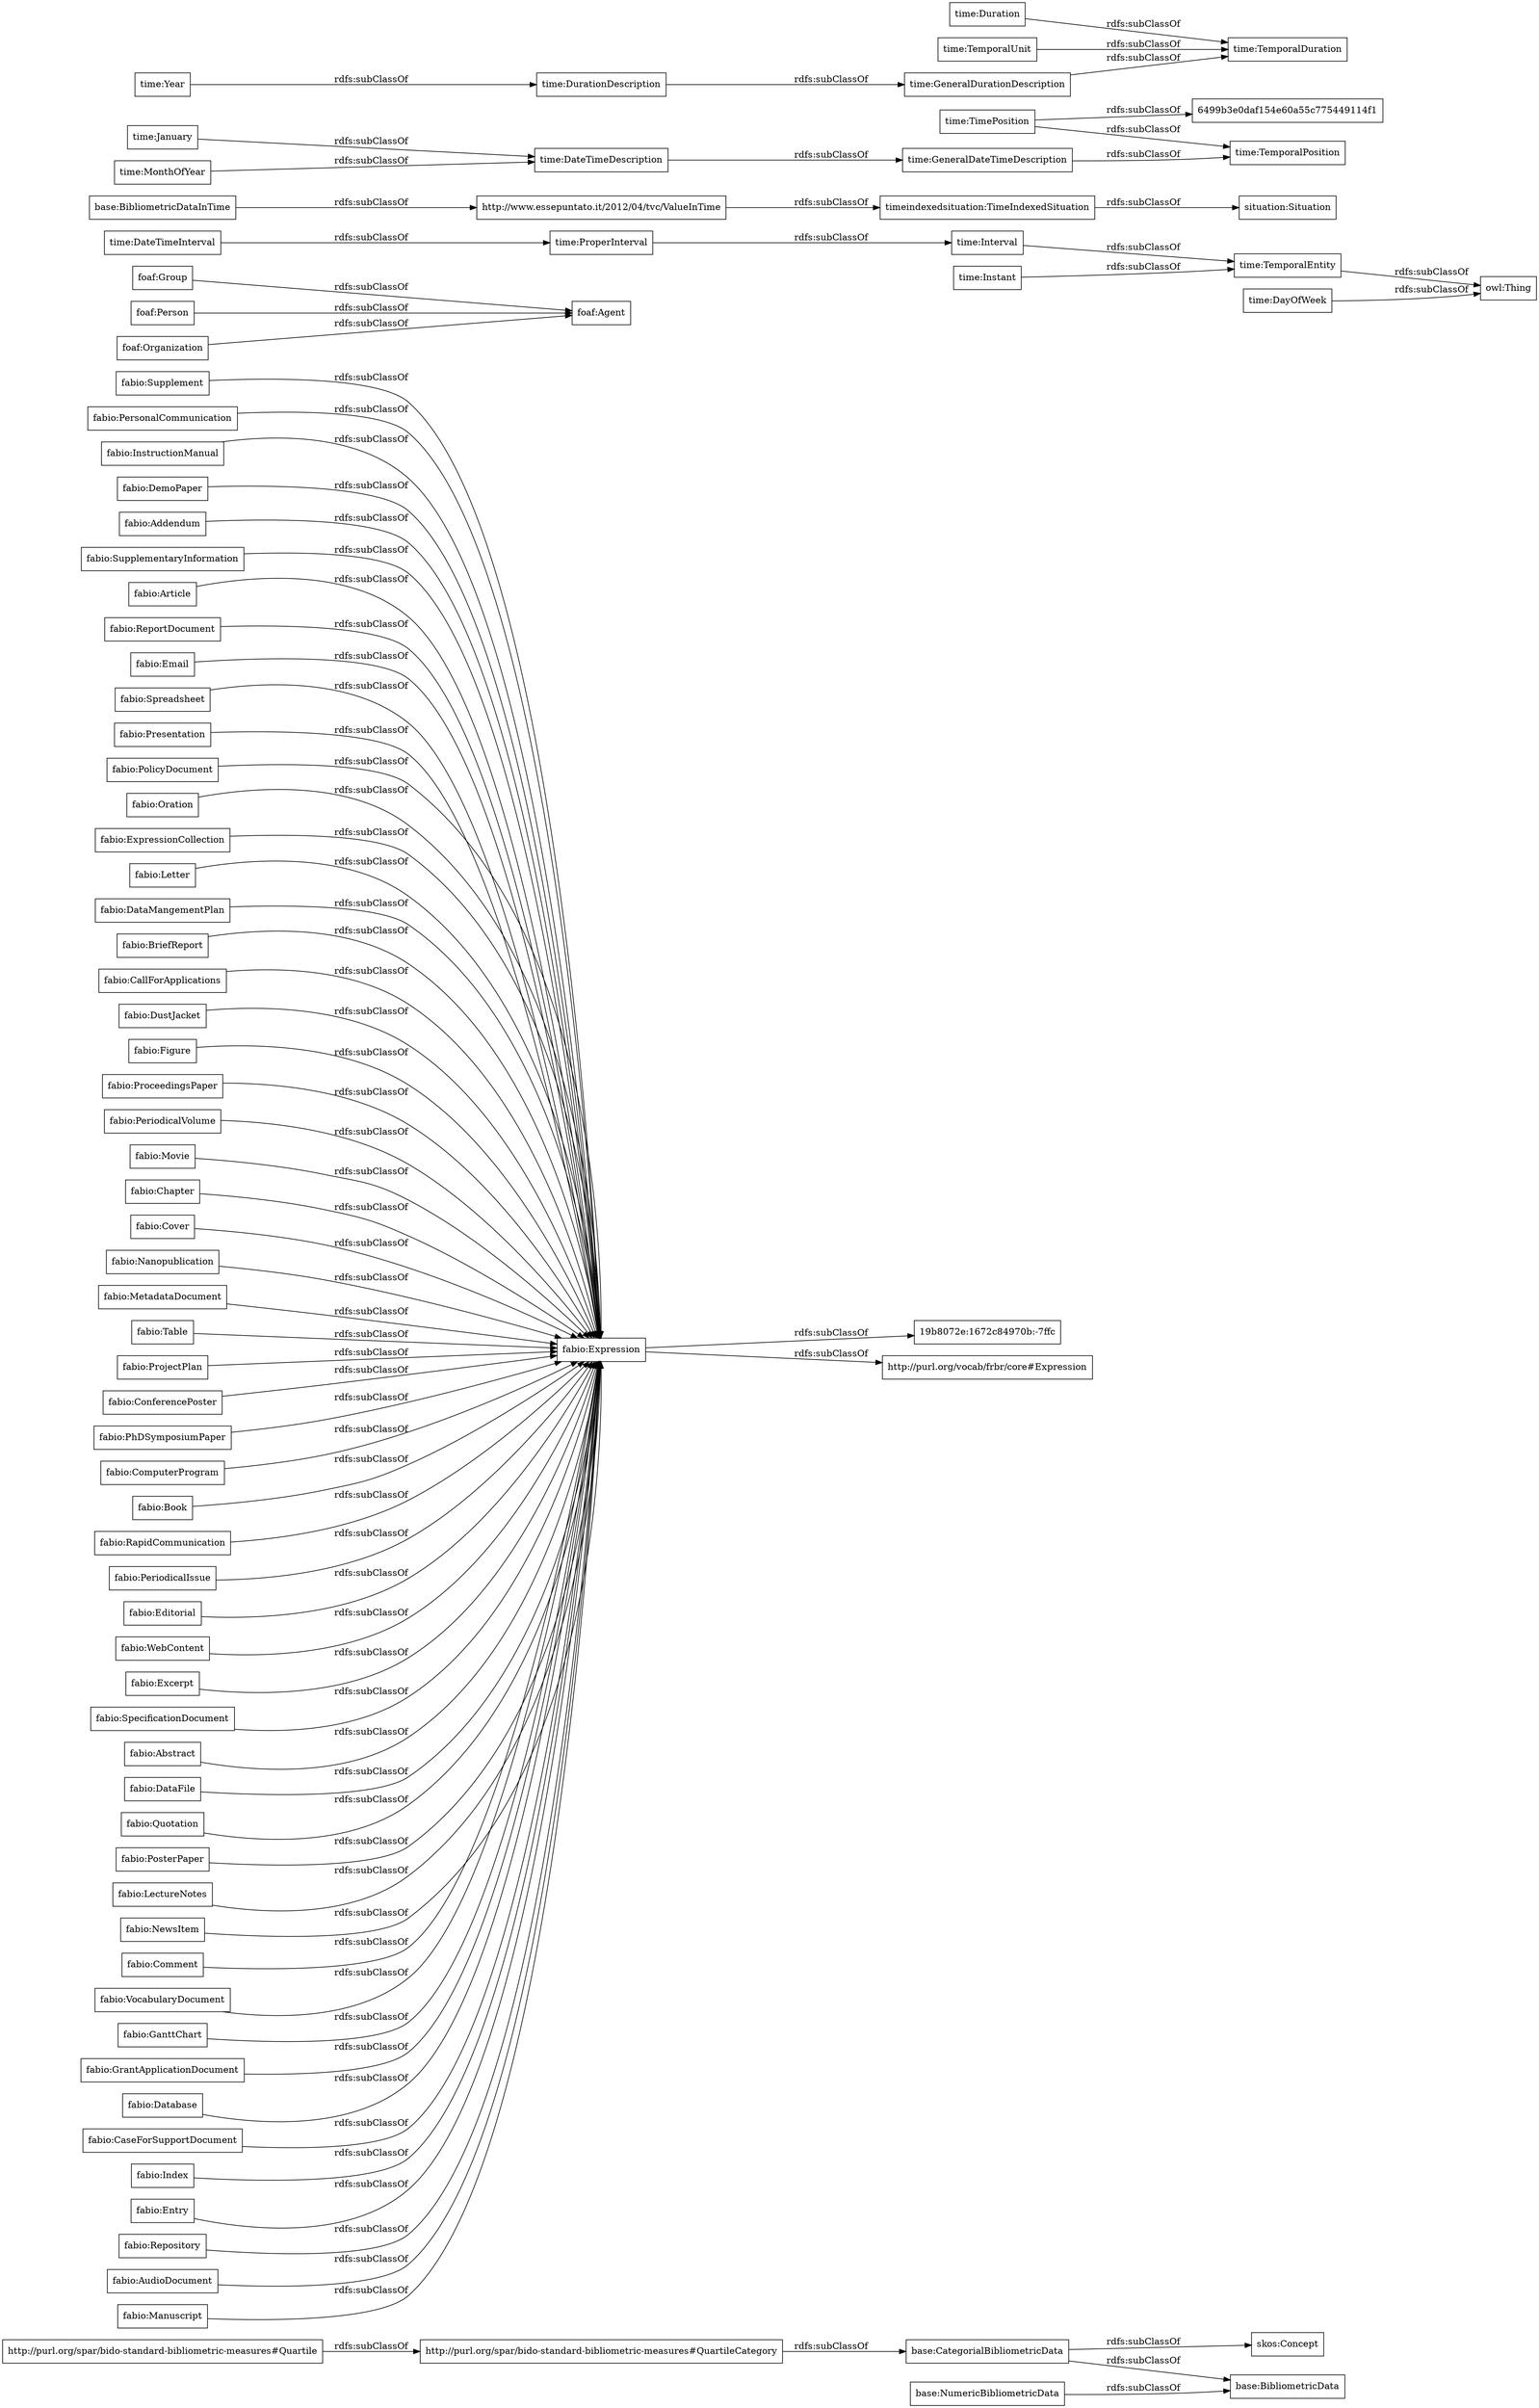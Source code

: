 digraph ar2dtool_diagram { 
rankdir=LR;
size="1000"
node [shape = rectangle, color="black"]; "http://purl.org/spar/bido-standard-bibliometric-measures#Quartile" "fabio:Supplement" "fabio:PersonalCommunication" "19b8072e:1672c84970b:-7ffc" "fabio:InstructionManual" "fabio:DemoPaper" "fabio:Addendum" "fabio:SupplementaryInformation" "fabio:Article" "fabio:ReportDocument" "http://purl.org/vocab/frbr/core#Expression" "fabio:Email" "fabio:Spreadsheet" "fabio:Presentation" "fabio:PolicyDocument" "fabio:Oration" "foaf:Group" "fabio:ExpressionCollection" "fabio:Letter" "fabio:DataMangementPlan" "fabio:BriefReport" "fabio:CallForApplications" "fabio:DustJacket" "foaf:Person" "fabio:Figure" "fabio:ProceedingsPaper" "fabio:PeriodicalVolume" "fabio:Movie" "fabio:Chapter" "fabio:Cover" "fabio:Nanopublication" "fabio:MetadataDocument" "fabio:Table" "fabio:ProjectPlan" "fabio:ConferencePoster" "fabio:PhDSymposiumPaper" "http://purl.org/spar/bido-standard-bibliometric-measures#QuartileCategory" "fabio:ComputerProgram" "foaf:Organization" "fabio:Book" "fabio:RapidCommunication" "fabio:PeriodicalIssue" "fabio:Editorial" "foaf:Agent" "fabio:WebContent" "fabio:Excerpt" "fabio:SpecificationDocument" "fabio:Abstract" "fabio:DataFile" "fabio:Quotation" "fabio:PosterPaper" "fabio:LectureNotes" "fabio:NewsItem" "fabio:Comment" "fabio:VocabularyDocument" "owl:Thing" "fabio:GanttChart" "fabio:GrantApplicationDocument" "fabio:Database" "fabio:Expression" "fabio:CaseForSupportDocument" "fabio:Index" "fabio:Entry" "fabio:Repository" "fabio:AudioDocument" "fabio:Manuscript" "base:NumericBibliometricData" "base:CategorialBibliometricData" "time:Interval" "skos:Concept" "http://www.essepuntato.it/2012/04/tvc/ValueInTime" "base:BibliometricDataInTime" "base:BibliometricData" "time:GeneralDateTimeDescription" "time:DateTimeInterval" "time:DurationDescription" "time:TemporalDuration" "time:Duration" "time:GeneralDurationDescription" "time:January" "time:ProperInterval" "time:TimePosition" "time:TemporalPosition" "time:TemporalEntity" "time:Year" "time:MonthOfYear" "6499b3e0daf154e60a55c775449114f1" "time:DateTimeDescription" "time:TemporalUnit" "time:Instant" "time:DayOfWeek" "timeindexedsituation:TimeIndexedSituation" "situation:Situation" ; /*classes style*/
	"time:DateTimeDescription" -> "time:GeneralDateTimeDescription" [ label = "rdfs:subClassOf" ];
	"fabio:Presentation" -> "fabio:Expression" [ label = "rdfs:subClassOf" ];
	"time:Instant" -> "time:TemporalEntity" [ label = "rdfs:subClassOf" ];
	"http://purl.org/spar/bido-standard-bibliometric-measures#Quartile" -> "http://purl.org/spar/bido-standard-bibliometric-measures#QuartileCategory" [ label = "rdfs:subClassOf" ];
	"fabio:PhDSymposiumPaper" -> "fabio:Expression" [ label = "rdfs:subClassOf" ];
	"fabio:Book" -> "fabio:Expression" [ label = "rdfs:subClassOf" ];
	"fabio:Oration" -> "fabio:Expression" [ label = "rdfs:subClassOf" ];
	"fabio:Cover" -> "fabio:Expression" [ label = "rdfs:subClassOf" ];
	"base:BibliometricDataInTime" -> "http://www.essepuntato.it/2012/04/tvc/ValueInTime" [ label = "rdfs:subClassOf" ];
	"http://www.essepuntato.it/2012/04/tvc/ValueInTime" -> "timeindexedsituation:TimeIndexedSituation" [ label = "rdfs:subClassOf" ];
	"fabio:Article" -> "fabio:Expression" [ label = "rdfs:subClassOf" ];
	"time:ProperInterval" -> "time:Interval" [ label = "rdfs:subClassOf" ];
	"fabio:Supplement" -> "fabio:Expression" [ label = "rdfs:subClassOf" ];
	"fabio:BriefReport" -> "fabio:Expression" [ label = "rdfs:subClassOf" ];
	"fabio:ExpressionCollection" -> "fabio:Expression" [ label = "rdfs:subClassOf" ];
	"time:MonthOfYear" -> "time:DateTimeDescription" [ label = "rdfs:subClassOf" ];
	"fabio:MetadataDocument" -> "fabio:Expression" [ label = "rdfs:subClassOf" ];
	"fabio:SpecificationDocument" -> "fabio:Expression" [ label = "rdfs:subClassOf" ];
	"fabio:ProjectPlan" -> "fabio:Expression" [ label = "rdfs:subClassOf" ];
	"fabio:Table" -> "fabio:Expression" [ label = "rdfs:subClassOf" ];
	"fabio:Entry" -> "fabio:Expression" [ label = "rdfs:subClassOf" ];
	"fabio:Editorial" -> "fabio:Expression" [ label = "rdfs:subClassOf" ];
	"fabio:SupplementaryInformation" -> "fabio:Expression" [ label = "rdfs:subClassOf" ];
	"base:NumericBibliometricData" -> "base:BibliometricData" [ label = "rdfs:subClassOf" ];
	"fabio:Addendum" -> "fabio:Expression" [ label = "rdfs:subClassOf" ];
	"time:Duration" -> "time:TemporalDuration" [ label = "rdfs:subClassOf" ];
	"fabio:Letter" -> "fabio:Expression" [ label = "rdfs:subClassOf" ];
	"fabio:DataFile" -> "fabio:Expression" [ label = "rdfs:subClassOf" ];
	"fabio:GanttChart" -> "fabio:Expression" [ label = "rdfs:subClassOf" ];
	"http://purl.org/spar/bido-standard-bibliometric-measures#QuartileCategory" -> "base:CategorialBibliometricData" [ label = "rdfs:subClassOf" ];
	"fabio:GrantApplicationDocument" -> "fabio:Expression" [ label = "rdfs:subClassOf" ];
	"fabio:DustJacket" -> "fabio:Expression" [ label = "rdfs:subClassOf" ];
	"fabio:WebContent" -> "fabio:Expression" [ label = "rdfs:subClassOf" ];
	"fabio:Email" -> "fabio:Expression" [ label = "rdfs:subClassOf" ];
	"foaf:Organization" -> "foaf:Agent" [ label = "rdfs:subClassOf" ];
	"fabio:Expression" -> "19b8072e:1672c84970b:-7ffc" [ label = "rdfs:subClassOf" ];
	"fabio:Expression" -> "http://purl.org/vocab/frbr/core#Expression" [ label = "rdfs:subClassOf" ];
	"fabio:LectureNotes" -> "fabio:Expression" [ label = "rdfs:subClassOf" ];
	"fabio:PolicyDocument" -> "fabio:Expression" [ label = "rdfs:subClassOf" ];
	"fabio:Figure" -> "fabio:Expression" [ label = "rdfs:subClassOf" ];
	"fabio:Abstract" -> "fabio:Expression" [ label = "rdfs:subClassOf" ];
	"time:TimePosition" -> "6499b3e0daf154e60a55c775449114f1" [ label = "rdfs:subClassOf" ];
	"time:TimePosition" -> "time:TemporalPosition" [ label = "rdfs:subClassOf" ];
	"fabio:Spreadsheet" -> "fabio:Expression" [ label = "rdfs:subClassOf" ];
	"timeindexedsituation:TimeIndexedSituation" -> "situation:Situation" [ label = "rdfs:subClassOf" ];
	"time:TemporalEntity" -> "owl:Thing" [ label = "rdfs:subClassOf" ];
	"fabio:PeriodicalIssue" -> "fabio:Expression" [ label = "rdfs:subClassOf" ];
	"fabio:NewsItem" -> "fabio:Expression" [ label = "rdfs:subClassOf" ];
	"fabio:PeriodicalVolume" -> "fabio:Expression" [ label = "rdfs:subClassOf" ];
	"fabio:ComputerProgram" -> "fabio:Expression" [ label = "rdfs:subClassOf" ];
	"fabio:Comment" -> "fabio:Expression" [ label = "rdfs:subClassOf" ];
	"fabio:InstructionManual" -> "fabio:Expression" [ label = "rdfs:subClassOf" ];
	"fabio:Manuscript" -> "fabio:Expression" [ label = "rdfs:subClassOf" ];
	"fabio:Excerpt" -> "fabio:Expression" [ label = "rdfs:subClassOf" ];
	"fabio:ConferencePoster" -> "fabio:Expression" [ label = "rdfs:subClassOf" ];
	"fabio:Repository" -> "fabio:Expression" [ label = "rdfs:subClassOf" ];
	"fabio:Quotation" -> "fabio:Expression" [ label = "rdfs:subClassOf" ];
	"fabio:Movie" -> "fabio:Expression" [ label = "rdfs:subClassOf" ];
	"time:GeneralDurationDescription" -> "time:TemporalDuration" [ label = "rdfs:subClassOf" ];
	"fabio:Nanopublication" -> "fabio:Expression" [ label = "rdfs:subClassOf" ];
	"fabio:DataMangementPlan" -> "fabio:Expression" [ label = "rdfs:subClassOf" ];
	"fabio:CallForApplications" -> "fabio:Expression" [ label = "rdfs:subClassOf" ];
	"time:DateTimeInterval" -> "time:ProperInterval" [ label = "rdfs:subClassOf" ];
	"fabio:PersonalCommunication" -> "fabio:Expression" [ label = "rdfs:subClassOf" ];
	"fabio:DemoPaper" -> "fabio:Expression" [ label = "rdfs:subClassOf" ];
	"fabio:Database" -> "fabio:Expression" [ label = "rdfs:subClassOf" ];
	"fabio:ReportDocument" -> "fabio:Expression" [ label = "rdfs:subClassOf" ];
	"fabio:VocabularyDocument" -> "fabio:Expression" [ label = "rdfs:subClassOf" ];
	"time:Interval" -> "time:TemporalEntity" [ label = "rdfs:subClassOf" ];
	"time:GeneralDateTimeDescription" -> "time:TemporalPosition" [ label = "rdfs:subClassOf" ];
	"foaf:Person" -> "foaf:Agent" [ label = "rdfs:subClassOf" ];
	"time:January" -> "time:DateTimeDescription" [ label = "rdfs:subClassOf" ];
	"fabio:Chapter" -> "fabio:Expression" [ label = "rdfs:subClassOf" ];
	"fabio:Index" -> "fabio:Expression" [ label = "rdfs:subClassOf" ];
	"fabio:CaseForSupportDocument" -> "fabio:Expression" [ label = "rdfs:subClassOf" ];
	"time:DayOfWeek" -> "owl:Thing" [ label = "rdfs:subClassOf" ];
	"foaf:Group" -> "foaf:Agent" [ label = "rdfs:subClassOf" ];
	"time:Year" -> "time:DurationDescription" [ label = "rdfs:subClassOf" ];
	"fabio:PosterPaper" -> "fabio:Expression" [ label = "rdfs:subClassOf" ];
	"time:DurationDescription" -> "time:GeneralDurationDescription" [ label = "rdfs:subClassOf" ];
	"fabio:ProceedingsPaper" -> "fabio:Expression" [ label = "rdfs:subClassOf" ];
	"time:TemporalUnit" -> "time:TemporalDuration" [ label = "rdfs:subClassOf" ];
	"base:CategorialBibliometricData" -> "base:BibliometricData" [ label = "rdfs:subClassOf" ];
	"base:CategorialBibliometricData" -> "skos:Concept" [ label = "rdfs:subClassOf" ];
	"fabio:RapidCommunication" -> "fabio:Expression" [ label = "rdfs:subClassOf" ];
	"fabio:AudioDocument" -> "fabio:Expression" [ label = "rdfs:subClassOf" ];

}
